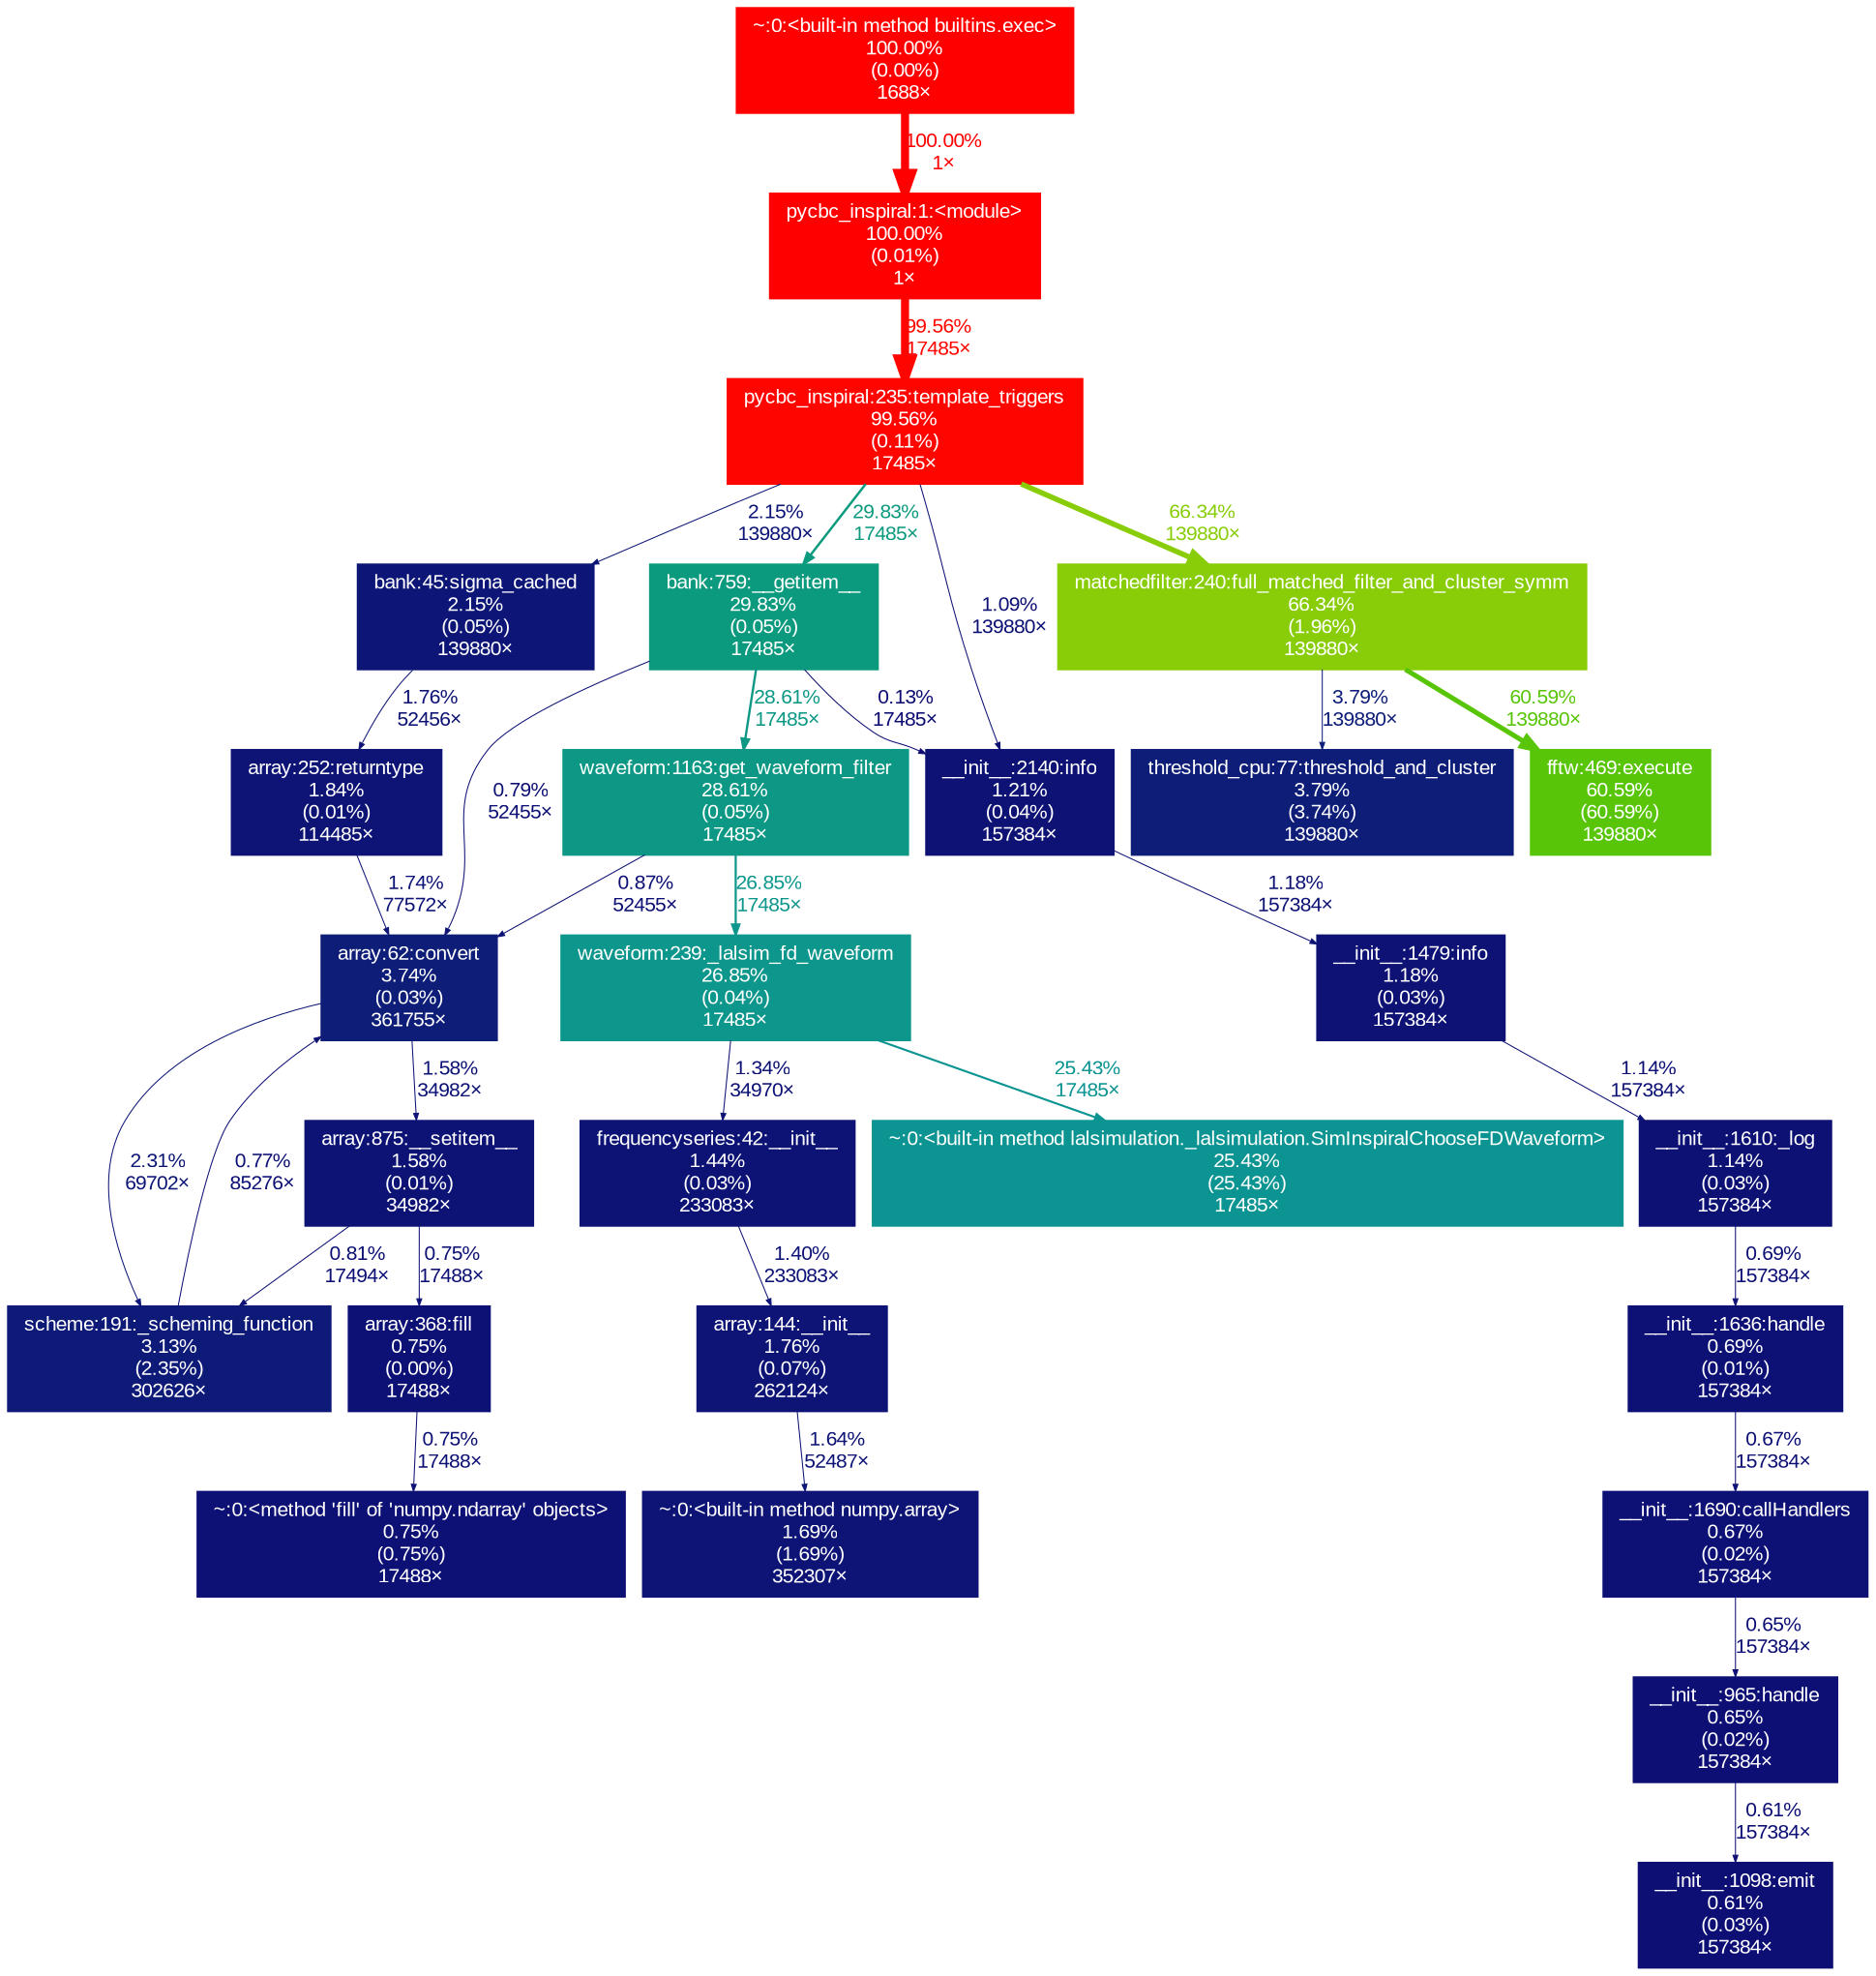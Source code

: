 digraph {
	graph [fontname=Arial, nodesep=0.125, ranksep=0.25];
	node [fontcolor=white, fontname=Arial, height=0, shape=box, style=filled, width=0];
	edge [fontname=Arial];
	372 [color="#ff0000", fontcolor="#ffffff", fontsize="10.00", label="pycbc_inspiral:1:<module>\n100.00%\n(0.01%)\n1×", tooltip="/work/pi_ccapano_umassd_edu/nperla_umassd_edu/envs/pycbc/bin/pycbc_inspiral"];
	372 -> 2564 [arrowsize="1.00", color="#fe0500", fontcolor="#fe0500", fontsize="10.00", label="99.56%\n17485×", labeldistance="3.98", penwidth="3.98"];
	1461 [color="#0d1475", fontcolor="#ffffff", fontsize="10.00", label="~:0:<built-in method numpy.array>\n1.69%\n(1.69%)\n352307×", tooltip="~"];
	1471 [color="#ff0000", fontcolor="#ffffff", fontsize="10.00", label="~:0:<built-in method builtins.exec>\n100.00%\n(0.00%)\n1688×", tooltip="~"];
	1471 -> 372 [arrowsize="1.00", color="#ff0000", fontcolor="#ff0000", fontsize="10.00", label="100.00%\n1×", labeldistance="4.00", penwidth="4.00"];
	1642 [color="#0d0f74", fontcolor="#ffffff", fontsize="10.00", label="__init__:1098:emit\n0.61%\n(0.03%)\n157384×", tooltip="/work/pi_ccapano_umassd_edu/nperla_umassd_edu/envs/pycbc/lib/python3.11/logging/__init__.py"];
	1893 [color="#0d1a77", fontcolor="#ffffff", fontsize="10.00", label="scheme:191:_scheming_function\n3.13%\n(2.35%)\n302626×", tooltip="/work/pi_ccapano_umassd_edu/nperla_umassd_edu/envs/pycbc/lib/python3.11/site-packages/pycbc/scheme.py"];
	1893 -> 3610 [arrowsize="0.35", color="#0d1074", fontcolor="#0d1074", fontsize="10.00", label="0.77%\n85276×", labeldistance="0.50", penwidth="0.50"];
	2155 [color="#0d1475", fontcolor="#ffffff", fontsize="10.00", label="array:144:__init__\n1.76%\n(0.07%)\n262124×", tooltip="/work/pi_ccapano_umassd_edu/nperla_umassd_edu/envs/pycbc/lib/python3.11/site-packages/pycbc/types/array.py"];
	2155 -> 1461 [arrowsize="0.35", color="#0d1475", fontcolor="#0d1475", fontsize="10.00", label="1.64%\n52487×", labeldistance="0.50", penwidth="0.50"];
	2180 [color="#0d1676", fontcolor="#ffffff", fontsize="10.00", label="bank:45:sigma_cached\n2.15%\n(0.05%)\n139880×", tooltip="/work/pi_ccapano_umassd_edu/nperla_umassd_edu/envs/pycbc/lib/python3.11/site-packages/pycbc/waveform/bank.py"];
	2180 -> 7528 [arrowsize="0.35", color="#0d1475", fontcolor="#0d1475", fontsize="10.00", label="1.76%\n52456×", labeldistance="0.50", penwidth="0.50"];
	2181 [color="#0c9a7e", fontcolor="#ffffff", fontsize="10.00", label="bank:759:__getitem__\n29.83%\n(0.05%)\n17485×", tooltip="/work/pi_ccapano_umassd_edu/nperla_umassd_edu/envs/pycbc/lib/python3.11/site-packages/pycbc/waveform/bank.py"];
	2181 -> 2606 [arrowsize="0.53", color="#0c9884", fontcolor="#0c9884", fontsize="10.00", label="28.61%\n17485×", labeldistance="1.14", penwidth="1.14"];
	2181 -> 2680 [arrowsize="0.35", color="#0d0d73", fontcolor="#0d0d73", fontsize="10.00", label="0.13%\n17485×", labeldistance="0.50", penwidth="0.50"];
	2181 -> 3610 [arrowsize="0.35", color="#0d1074", fontcolor="#0d1074", fontsize="10.00", label="0.79%\n52455×", labeldistance="0.50", penwidth="0.50"];
	2258 [color="#0d1375", fontcolor="#ffffff", fontsize="10.00", label="array:875:__setitem__\n1.58%\n(0.01%)\n34982×", tooltip="/work/pi_ccapano_umassd_edu/nperla_umassd_edu/envs/pycbc/lib/python3.11/site-packages/pycbc/types/array.py"];
	2258 -> 1893 [arrowsize="0.35", color="#0d1074", fontcolor="#0d1074", fontsize="10.00", label="0.81%\n17494×", labeldistance="0.50", penwidth="0.50"];
	2258 -> 7585 [arrowsize="0.35", color="#0d1074", fontcolor="#0d1074", fontsize="10.00", label="0.75%\n17488×", labeldistance="0.50", penwidth="0.50"];
	2271 [color="#0d1375", fontcolor="#ffffff", fontsize="10.00", label="frequencyseries:42:__init__\n1.44%\n(0.03%)\n233083×", tooltip="/work/pi_ccapano_umassd_edu/nperla_umassd_edu/envs/pycbc/lib/python3.11/site-packages/pycbc/types/frequencyseries.py"];
	2271 -> 2155 [arrowsize="0.35", color="#0d1375", fontcolor="#0d1375", fontsize="10.00", label="1.40%\n233083×", labeldistance="0.50", penwidth="0.50"];
	2564 [color="#fe0500", fontcolor="#ffffff", fontsize="10.00", label="pycbc_inspiral:235:template_triggers\n99.56%\n(0.11%)\n17485×", tooltip="/work/pi_ccapano_umassd_edu/nperla_umassd_edu/envs/pycbc/bin/pycbc_inspiral"];
	2564 -> 2180 [arrowsize="0.35", color="#0d1676", fontcolor="#0d1676", fontsize="10.00", label="2.15%\n139880×", labeldistance="0.50", penwidth="0.50"];
	2564 -> 2181 [arrowsize="0.55", color="#0c9a7e", fontcolor="#0c9a7e", fontsize="10.00", label="29.83%\n17485×", labeldistance="1.19", penwidth="1.19"];
	2564 -> 2585 [arrowsize="0.81", color="#88cd07", fontcolor="#88cd07", fontsize="10.00", label="66.34%\n139880×", labeldistance="2.65", penwidth="2.65"];
	2564 -> 2680 [arrowsize="0.35", color="#0d1174", fontcolor="#0d1174", fontsize="10.00", label="1.09%\n139880×", labeldistance="0.50", penwidth="0.50"];
	2585 [color="#88cd07", fontcolor="#ffffff", fontsize="10.00", label="matchedfilter:240:full_matched_filter_and_cluster_symm\n66.34%\n(1.96%)\n139880×", tooltip="/work/pi_ccapano_umassd_edu/nperla_umassd_edu/envs/pycbc/lib/python3.11/site-packages/pycbc/filter/matchedfilter.py"];
	2585 -> 4014 [arrowsize="0.35", color="#0d1d78", fontcolor="#0d1d78", fontsize="10.00", label="3.79%\n139880×", labeldistance="0.50", penwidth="0.50"];
	2585 -> 7369 [arrowsize="0.78", color="#58c508", fontcolor="#58c508", fontsize="10.00", label="60.59%\n139880×", labeldistance="2.42", penwidth="2.42"];
	2606 [color="#0c9884", fontcolor="#ffffff", fontsize="10.00", label="waveform:1163:get_waveform_filter\n28.61%\n(0.05%)\n17485×", tooltip="/work/pi_ccapano_umassd_edu/nperla_umassd_edu/envs/pycbc/lib/python3.11/site-packages/pycbc/waveform/waveform.py"];
	2606 -> 3610 [arrowsize="0.35", color="#0d1074", fontcolor="#0d1074", fontsize="10.00", label="0.87%\n52455×", labeldistance="0.50", penwidth="0.50"];
	2606 -> 3632 [arrowsize="0.52", color="#0c968c", fontcolor="#0c968c", fontsize="10.00", label="26.85%\n17485×", labeldistance="1.07", penwidth="1.07"];
	2680 [color="#0d1274", fontcolor="#ffffff", fontsize="10.00", label="__init__:2140:info\n1.21%\n(0.04%)\n157384×", tooltip="/work/pi_ccapano_umassd_edu/nperla_umassd_edu/envs/pycbc/lib/python3.11/logging/__init__.py"];
	2680 -> 3519 [arrowsize="0.35", color="#0d1274", fontcolor="#0d1274", fontsize="10.00", label="1.18%\n157384×", labeldistance="0.50", penwidth="0.50"];
	3486 [color="#0d1174", fontcolor="#ffffff", fontsize="10.00", label="__init__:1610:_log\n1.14%\n(0.03%)\n157384×", tooltip="/work/pi_ccapano_umassd_edu/nperla_umassd_edu/envs/pycbc/lib/python3.11/logging/__init__.py"];
	3486 -> 3521 [arrowsize="0.35", color="#0d1074", fontcolor="#0d1074", fontsize="10.00", label="0.69%\n157384×", labeldistance="0.50", penwidth="0.50"];
	3519 [color="#0d1274", fontcolor="#ffffff", fontsize="10.00", label="__init__:1479:info\n1.18%\n(0.03%)\n157384×", tooltip="/work/pi_ccapano_umassd_edu/nperla_umassd_edu/envs/pycbc/lib/python3.11/logging/__init__.py"];
	3519 -> 3486 [arrowsize="0.35", color="#0d1174", fontcolor="#0d1174", fontsize="10.00", label="1.14%\n157384×", labeldistance="0.50", penwidth="0.50"];
	3520 [color="#0d1074", fontcolor="#ffffff", fontsize="10.00", label="__init__:1690:callHandlers\n0.67%\n(0.02%)\n157384×", tooltip="/work/pi_ccapano_umassd_edu/nperla_umassd_edu/envs/pycbc/lib/python3.11/logging/__init__.py"];
	3520 -> 8258 [arrowsize="0.35", color="#0d0f74", fontcolor="#0d0f74", fontsize="10.00", label="0.65%\n157384×", labeldistance="0.50", penwidth="0.50"];
	3521 [color="#0d1074", fontcolor="#ffffff", fontsize="10.00", label="__init__:1636:handle\n0.69%\n(0.01%)\n157384×", tooltip="/work/pi_ccapano_umassd_edu/nperla_umassd_edu/envs/pycbc/lib/python3.11/logging/__init__.py"];
	3521 -> 3520 [arrowsize="0.35", color="#0d1074", fontcolor="#0d1074", fontsize="10.00", label="0.67%\n157384×", labeldistance="0.50", penwidth="0.50"];
	3610 [color="#0d1d78", fontcolor="#ffffff", fontsize="10.00", label="array:62:convert\n3.74%\n(0.03%)\n361755×", tooltip="/work/pi_ccapano_umassd_edu/nperla_umassd_edu/envs/pycbc/lib/python3.11/site-packages/pycbc/types/array.py"];
	3610 -> 1893 [arrowsize="0.35", color="#0d1676", fontcolor="#0d1676", fontsize="10.00", label="2.31%\n69702×", labeldistance="0.50", penwidth="0.50"];
	3610 -> 2258 [arrowsize="0.35", color="#0d1375", fontcolor="#0d1375", fontsize="10.00", label="1.58%\n34982×", labeldistance="0.50", penwidth="0.50"];
	3632 [color="#0c968c", fontcolor="#ffffff", fontsize="10.00", label="waveform:239:_lalsim_fd_waveform\n26.85%\n(0.04%)\n17485×", tooltip="/work/pi_ccapano_umassd_edu/nperla_umassd_edu/envs/pycbc/lib/python3.11/site-packages/pycbc/waveform/waveform.py"];
	3632 -> 2271 [arrowsize="0.35", color="#0d1274", fontcolor="#0d1274", fontsize="10.00", label="1.34%\n34970×", labeldistance="0.50", penwidth="0.50"];
	3632 -> 5207 [arrowsize="0.50", color="#0c9492", fontcolor="#0c9492", fontsize="10.00", label="25.43%\n17485×", labeldistance="1.02", penwidth="1.02"];
	4014 [color="#0d1d78", fontcolor="#ffffff", fontsize="10.00", label="threshold_cpu:77:threshold_and_cluster\n3.79%\n(3.74%)\n139880×", tooltip="/work/pi_ccapano_umassd_edu/nperla_umassd_edu/envs/pycbc/lib/python3.11/site-packages/pycbc/events/threshold_cpu.py"];
	5207 [color="#0c9492", fontcolor="#ffffff", fontsize="10.00", label="~:0:<built-in method lalsimulation._lalsimulation.SimInspiralChooseFDWaveform>\n25.43%\n(25.43%)\n17485×", tooltip="~"];
	7369 [color="#58c508", fontcolor="#ffffff", fontsize="10.00", label="fftw:469:execute\n60.59%\n(60.59%)\n139880×", tooltip="/work/pi_ccapano_umassd_edu/nperla_umassd_edu/envs/pycbc/lib/python3.11/site-packages/pycbc/fft/fftw.py"];
	7528 [color="#0d1475", fontcolor="#ffffff", fontsize="10.00", label="array:252:returntype\n1.84%\n(0.01%)\n114485×", tooltip="/work/pi_ccapano_umassd_edu/nperla_umassd_edu/envs/pycbc/lib/python3.11/site-packages/pycbc/types/array.py"];
	7528 -> 3610 [arrowsize="0.35", color="#0d1475", fontcolor="#0d1475", fontsize="10.00", label="1.74%\n77572×", labeldistance="0.50", penwidth="0.50"];
	7585 [color="#0d1074", fontcolor="#ffffff", fontsize="10.00", label="array:368:fill\n0.75%\n(0.00%)\n17488×", tooltip="/work/pi_ccapano_umassd_edu/nperla_umassd_edu/envs/pycbc/lib/python3.11/site-packages/pycbc/types/array.py"];
	7585 -> 8118 [arrowsize="0.35", color="#0d1074", fontcolor="#0d1074", fontsize="10.00", label="0.75%\n17488×", labeldistance="0.50", penwidth="0.50"];
	8118 [color="#0d1074", fontcolor="#ffffff", fontsize="10.00", label="~:0:<method 'fill' of 'numpy.ndarray' objects>\n0.75%\n(0.75%)\n17488×", tooltip="~"];
	8258 [color="#0d0f74", fontcolor="#ffffff", fontsize="10.00", label="__init__:965:handle\n0.65%\n(0.02%)\n157384×", tooltip="/work/pi_ccapano_umassd_edu/nperla_umassd_edu/envs/pycbc/lib/python3.11/logging/__init__.py"];
	8258 -> 1642 [arrowsize="0.35", color="#0d0f74", fontcolor="#0d0f74", fontsize="10.00", label="0.61%\n157384×", labeldistance="0.50", penwidth="0.50"];
}
